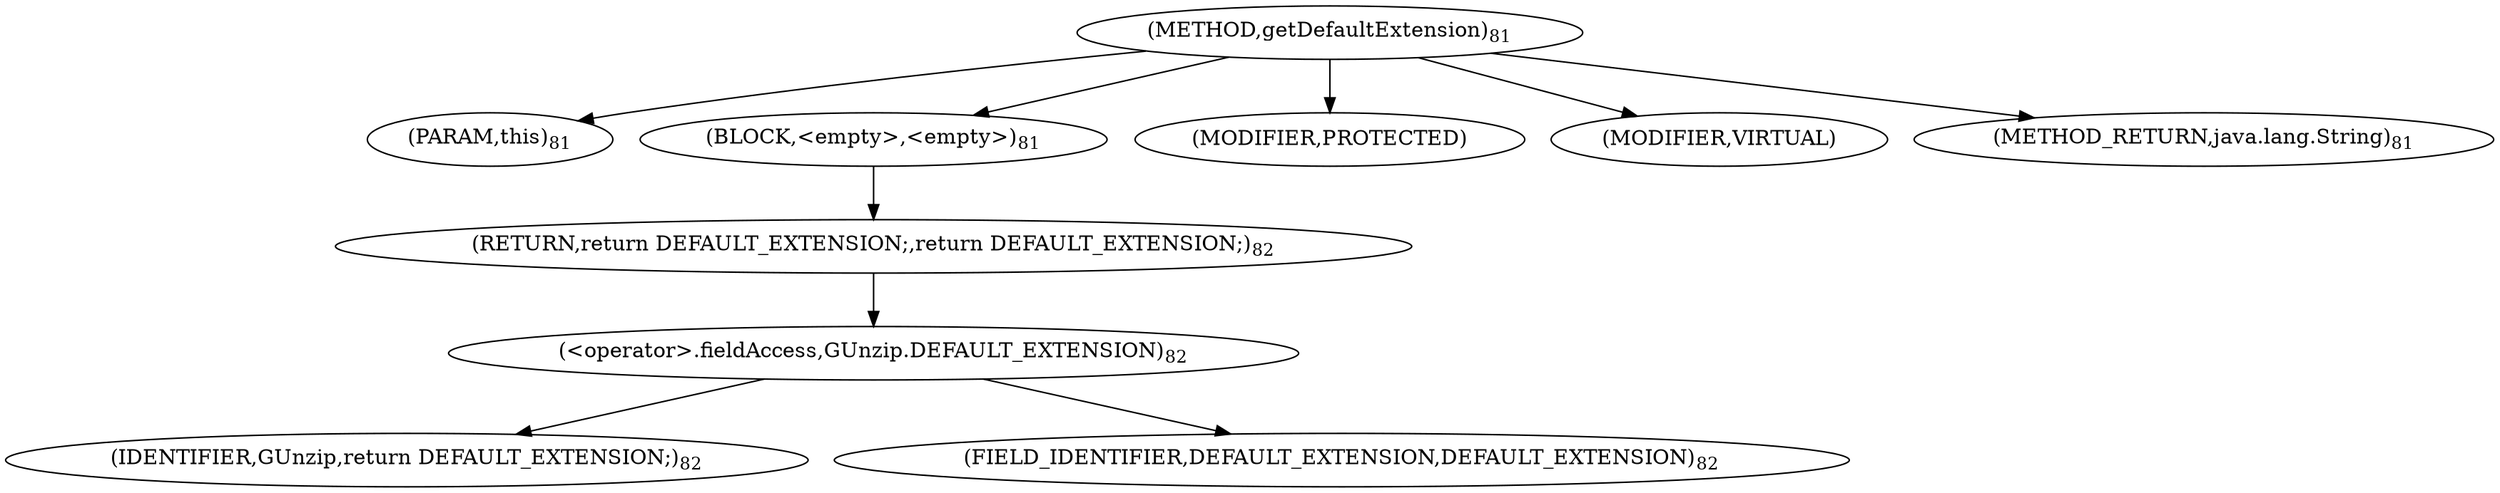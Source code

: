 digraph "getDefaultExtension" {  
"19" [label = <(METHOD,getDefaultExtension)<SUB>81</SUB>> ]
"20" [label = <(PARAM,this)<SUB>81</SUB>> ]
"21" [label = <(BLOCK,&lt;empty&gt;,&lt;empty&gt;)<SUB>81</SUB>> ]
"22" [label = <(RETURN,return DEFAULT_EXTENSION;,return DEFAULT_EXTENSION;)<SUB>82</SUB>> ]
"23" [label = <(&lt;operator&gt;.fieldAccess,GUnzip.DEFAULT_EXTENSION)<SUB>82</SUB>> ]
"24" [label = <(IDENTIFIER,GUnzip,return DEFAULT_EXTENSION;)<SUB>82</SUB>> ]
"25" [label = <(FIELD_IDENTIFIER,DEFAULT_EXTENSION,DEFAULT_EXTENSION)<SUB>82</SUB>> ]
"26" [label = <(MODIFIER,PROTECTED)> ]
"27" [label = <(MODIFIER,VIRTUAL)> ]
"28" [label = <(METHOD_RETURN,java.lang.String)<SUB>81</SUB>> ]
  "19" -> "20" 
  "19" -> "21" 
  "19" -> "26" 
  "19" -> "27" 
  "19" -> "28" 
  "21" -> "22" 
  "22" -> "23" 
  "23" -> "24" 
  "23" -> "25" 
}
